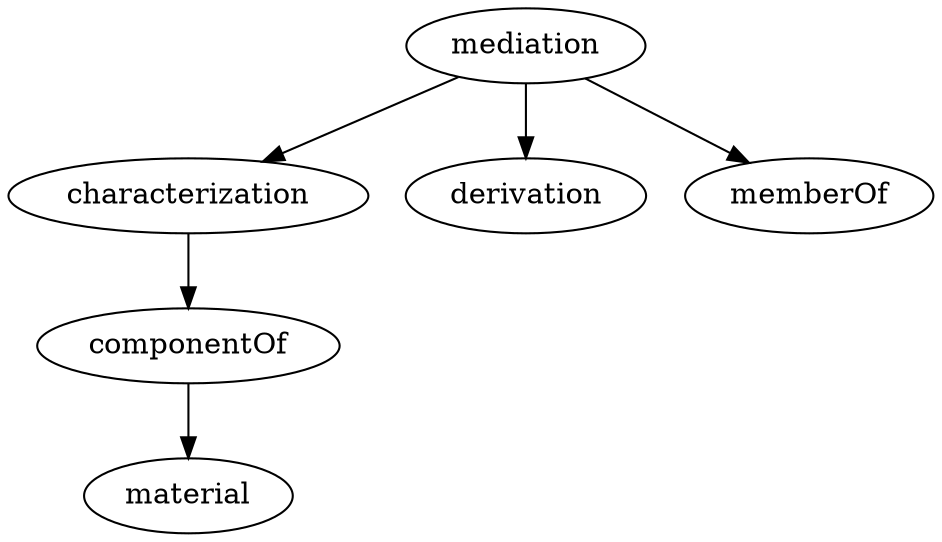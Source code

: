 strict digraph {
mediation;
characterization;
derivation;
memberOf;
componentOf;
material;
mediation -> characterization;
mediation -> derivation;
mediation -> memberOf;
characterization -> componentOf;
componentOf -> material;
}
